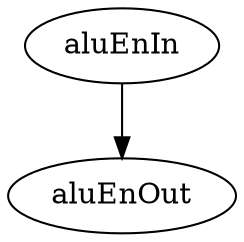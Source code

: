 strict digraph "" {
	aluEnIn	 [complexity=2,
		importance=0.0588235294118,
		rank=0.0294117647059];
	aluEnOut	 [complexity=0,
		importance=0.0352940278895,
		rank=0.0];
	aluEnIn -> aluEnOut;
}

